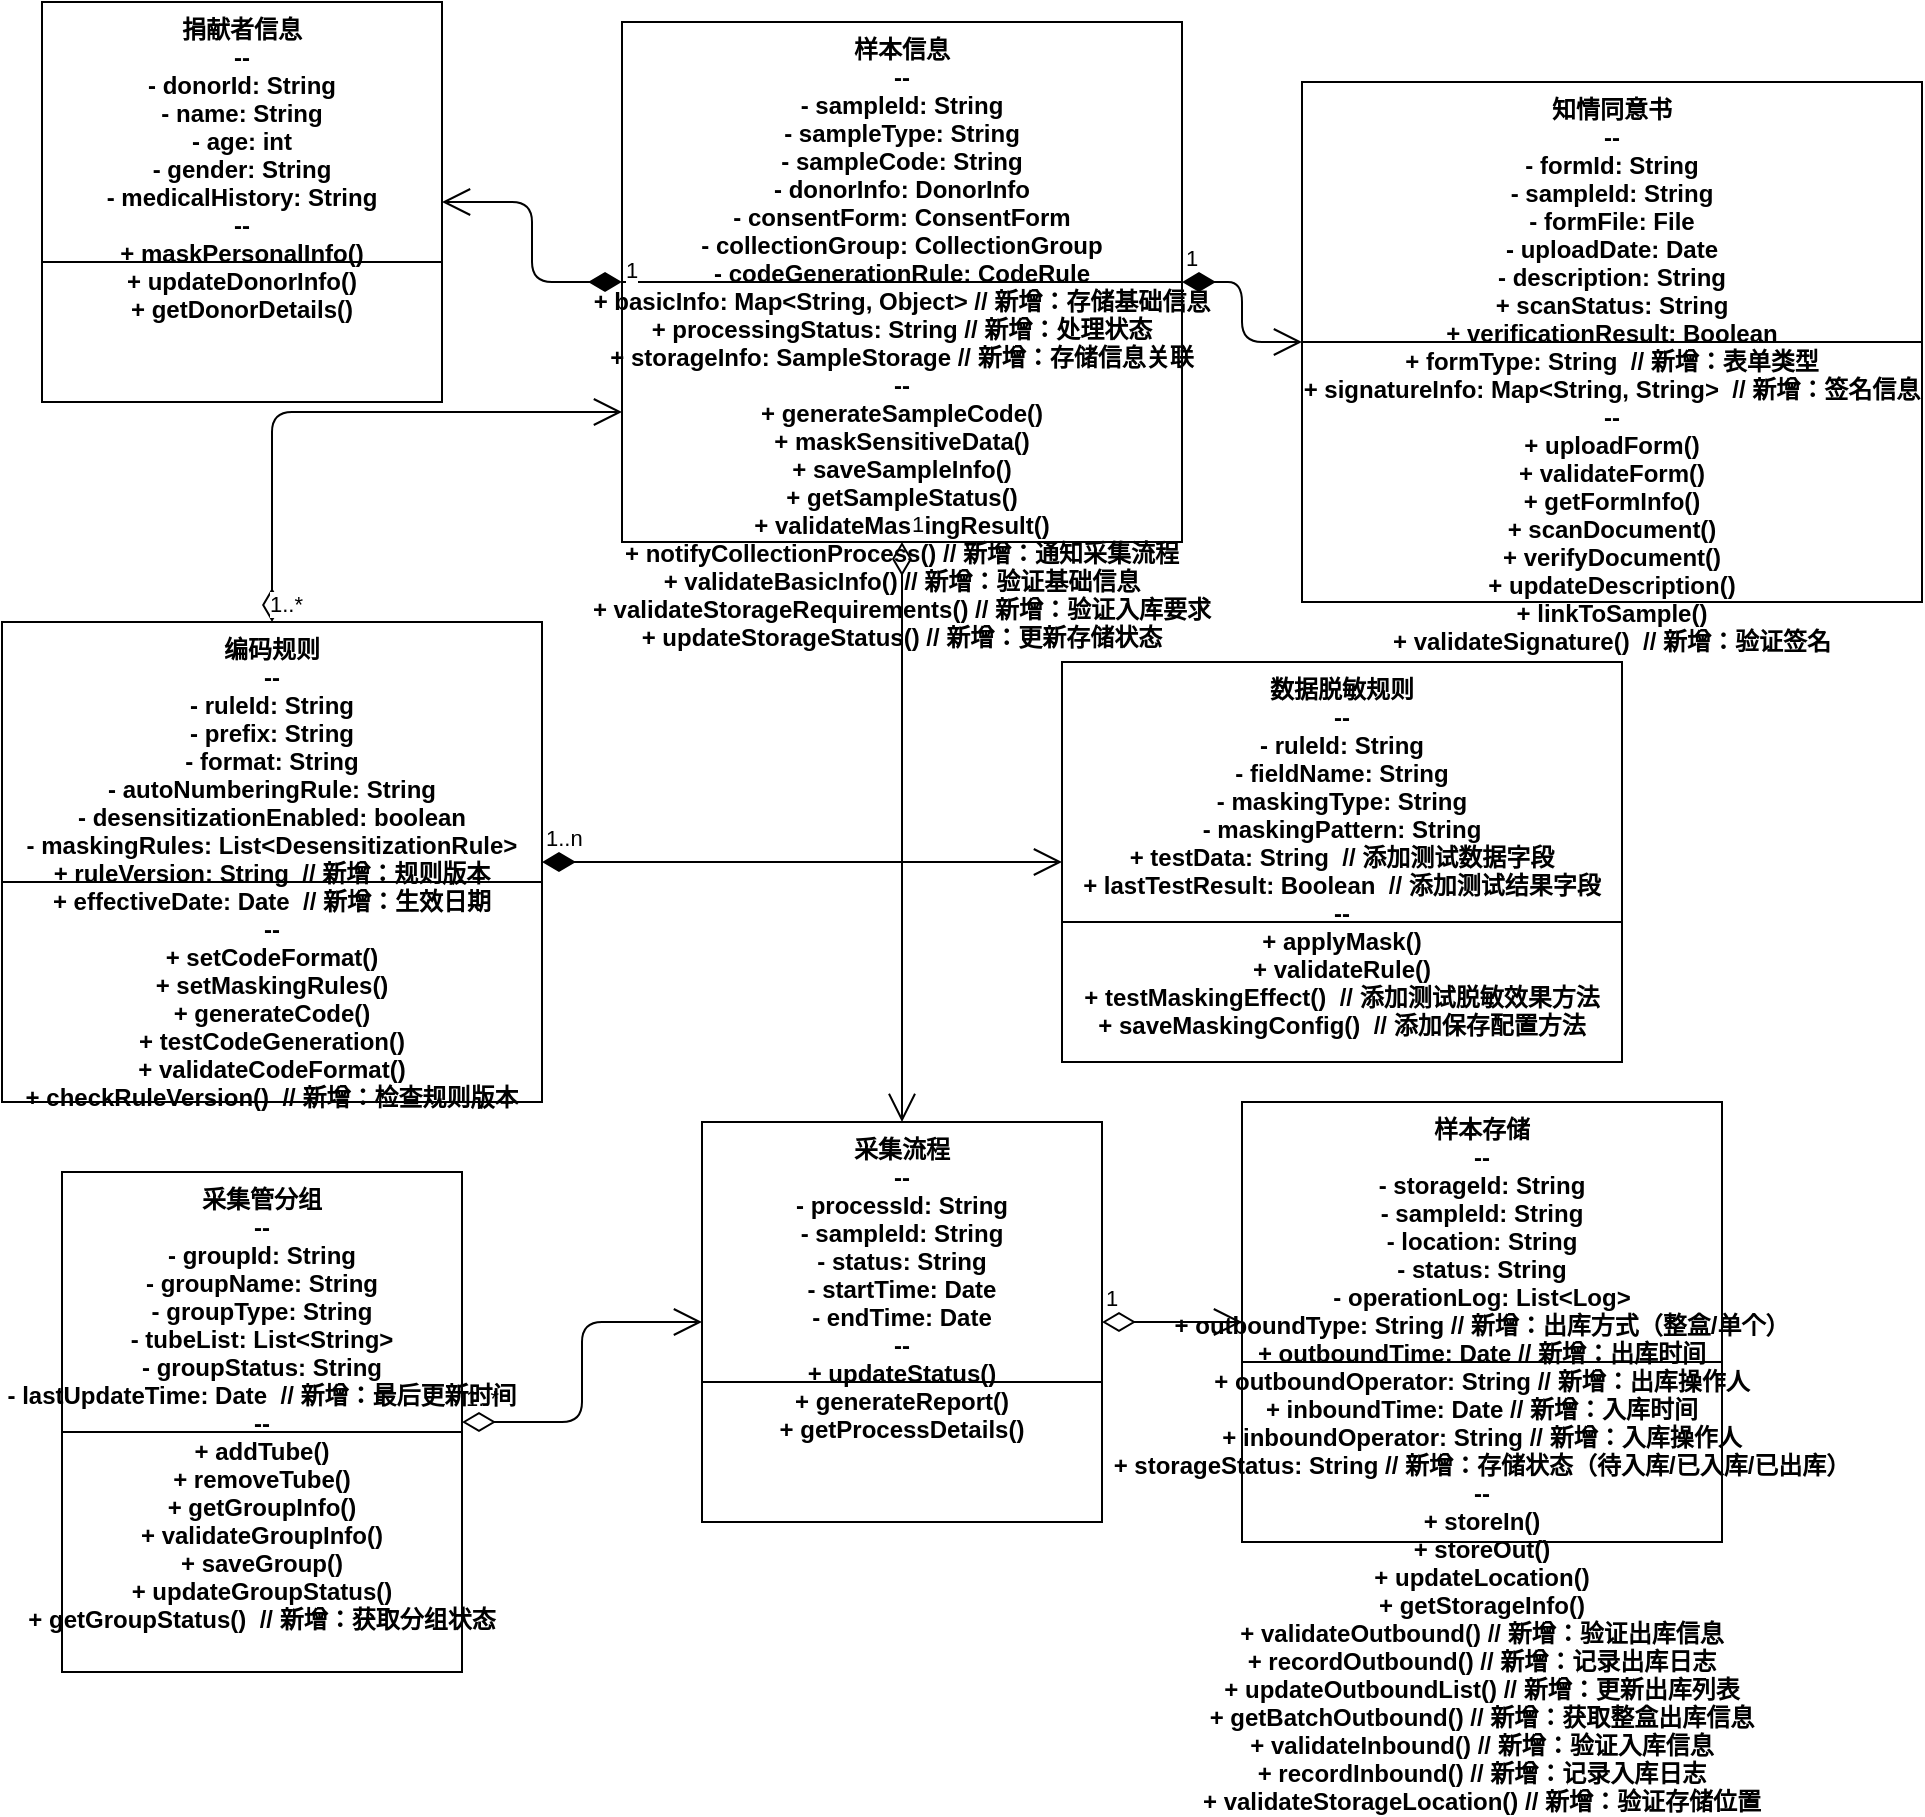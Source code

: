 <mxfile>
    <diagram id="sample-class-diagram" name="样本信息管理系统类图">
        <mxGraphModel dx="2233" dy="890" grid="1" gridSize="10" guides="1" tooltips="1" connect="1" arrows="1" fold="1" page="1" pageScale="1" pageWidth="827" pageHeight="1169" math="0" shadow="0">
            <root>
                <mxCell id="0"/>
                <mxCell id="1" parent="0"/>
                <mxCell id="SampleInfo" value="样本信息&#10;--&#10;- sampleId: String&#10;- sampleType: String&#10;- sampleCode: String&#10;- donorInfo: DonorInfo&#10;- consentForm: ConsentForm&#10;- collectionGroup: CollectionGroup&#10;- codeGenerationRule: CodeRule&#10;+ basicInfo: Map&lt;String, Object&gt;  // 新增：存储基础信息&#10;+ processingStatus: String  // 新增：处理状态&#10;+ storageInfo: SampleStorage  // 新增：存储信息关联&#10;--&#10;+ generateSampleCode()&#10;+ maskSensitiveData()&#10;+ saveSampleInfo()&#10;+ getSampleStatus()&#10;+ validateMaskingResult()&#10;+ notifyCollectionProcess()  // 新增：通知采集流程&#10;+ validateBasicInfo()  // 新增：验证基础信息&#10;+ validateStorageRequirements()  // 新增：验证入库要求&#10;+ updateStorageStatus()  // 新增：更新存储状态" style="swimlane;fontStyle=1;align=center;verticalAlign=top;childLayout=stackLayout;horizontal=1;startSize=130;horizontalStack=0;resizeParent=1;resizeParentMax=0;resizeLast=0;collapsible=1;marginBottom=0;" parent="1" vertex="1">
                    <mxGeometry x="260" y="10" width="280" height="260" as="geometry"/>
                </mxCell>
                <mxCell id="DonorInfo" value="捐献者信息&#10;--&#10;- donorId: String&#10;- name: String&#10;- age: int&#10;- gender: String&#10;- medicalHistory: String&#10;--&#10;+ maskPersonalInfo()&#10;+ updateDonorInfo()&#10;+ getDonorDetails()" style="swimlane;fontStyle=1;align=center;verticalAlign=top;childLayout=stackLayout;horizontal=1;startSize=130;horizontalStack=0;resizeParent=1;resizeParentMax=0;resizeLast=0;collapsible=1;marginBottom=0;" parent="1" vertex="1">
                    <mxGeometry x="-30" width="200" height="200" as="geometry"/>
                </mxCell>
                <mxCell id="ConsentForm" value="知情同意书&#10;--&#10;- formId: String&#10;- sampleId: String&#10;- formFile: File&#10;- uploadDate: Date&#10;- description: String&#10;+ scanStatus: String&#10;+ verificationResult: Boolean&#10;+ formType: String  // 新增：表单类型&#10;+ signatureInfo: Map&lt;String, String&gt;  // 新增：签名信息&#10;--&#10;+ uploadForm()&#10;+ validateForm()&#10;+ getFormInfo()&#10;+ scanDocument()&#10;+ verifyDocument()&#10;+ updateDescription()&#10;+ linkToSample()&#10;+ validateSignature()  // 新增：验证签名" style="swimlane;fontStyle=1;align=center;verticalAlign=top;childLayout=stackLayout;horizontal=1;startSize=130;horizontalStack=0;resizeParent=1;resizeParentMax=0;resizeLast=0;collapsible=1;marginBottom=0;" parent="1" vertex="1">
                    <mxGeometry x="600" y="40" width="310" height="260" as="geometry"/>
                </mxCell>
                <mxCell id="CollectionProcess" value="采集流程&#10;--&#10;- processId: String&#10;- sampleId: String&#10;- status: String&#10;- startTime: Date&#10;- endTime: Date&#10;--&#10;+ updateStatus()&#10;+ generateReport()&#10;+ getProcessDetails()" style="swimlane;fontStyle=1;align=center;verticalAlign=top;childLayout=stackLayout;horizontal=1;startSize=130;horizontalStack=0;resizeParent=1;resizeParentMax=0;resizeLast=0;collapsible=1;marginBottom=0;" parent="1" vertex="1">
                    <mxGeometry x="300" y="560" width="200" height="200" as="geometry"/>
                </mxCell>
                <mxCell id="SampleStorage" value="样本存储&#10;--&#10;- storageId: String&#10;- sampleId: String&#10;- location: String&#10;- status: String&#10;- operationLog: List&lt;Log&gt;&#10;+ outboundType: String  // 新增：出库方式（整盒/单个）&#10;+ outboundTime: Date  // 新增：出库时间&#10;+ outboundOperator: String  // 新增：出库操作人&#10;+ inboundTime: Date  // 新增：入库时间&#10;+ inboundOperator: String  // 新增：入库操作人&#10;+ storageStatus: String  // 新增：存储状态（待入库/已入库/已出库）&#10;--&#10;+ storeIn()&#10;+ storeOut()&#10;+ updateLocation()&#10;+ getStorageInfo()&#10;+ validateOutbound()  // 新增：验证出库信息&#10;+ recordOutbound()  // 新增：记录出库日志&#10;+ updateOutboundList()  // 新增：更新出库列表&#10;+ getBatchOutbound()  // 新增：获取整盒出库信息&#10;+ validateInbound()  // 新增：验证入库信息&#10;+ recordInbound()  // 新增：记录入库日志&#10;+ validateStorageLocation()  // 新增：验证存储位置" style="swimlane;fontStyle=1;align=center;verticalAlign=top;childLayout=stackLayout;horizontal=1;startSize=130;horizontalStack=0;resizeParent=1;resizeParentMax=0;resizeLast=0;collapsible=1;marginBottom=0;" parent="1" vertex="1">
                    <mxGeometry x="570" y="550" width="240" height="220" as="geometry"/>
                </mxCell>
                <mxCell id="CodeRule" value="编码规则&#10;--&#10;- ruleId: String&#10;- prefix: String&#10;- format: String&#10;- autoNumberingRule: String&#10;- desensitizationEnabled: boolean&#10;- maskingRules: List&lt;DesensitizationRule&gt;&#10;+ ruleVersion: String  // 新增：规则版本&#10;+ effectiveDate: Date  // 新增：生效日期&#10;--&#10;+ setCodeFormat()&#10;+ setMaskingRules()&#10;+ generateCode()&#10;+ testCodeGeneration()&#10;+ validateCodeFormat()&#10;+ checkRuleVersion()  // 新增：检查规则版本" style="swimlane;fontStyle=1;align=center;verticalAlign=top;childLayout=stackLayout;horizontal=1;startSize=130;horizontalStack=0;resizeParent=1;resizeParentMax=0;resizeLast=0;collapsible=1;marginBottom=0;" parent="1" vertex="1">
                    <mxGeometry x="-50" y="310" width="270" height="240" as="geometry"/>
                </mxCell>
                <mxCell id="DesensitizationRule" value="数据脱敏规则&#10;--&#10;- ruleId: String&#10;- fieldName: String&#10;- maskingType: String&#10;- maskingPattern: String&#10;+ testData: String  // 添加测试数据字段&#10;+ lastTestResult: Boolean  // 添加测试结果字段&#10;--&#10;+ applyMask()&#10;+ validateRule()&#10;+ testMaskingEffect()  // 添加测试脱敏效果方法&#10;+ saveMaskingConfig()  // 添加保存配置方法" style="swimlane;fontStyle=1;align=center;verticalAlign=top;childLayout=stackLayout;horizontal=1;startSize=130;horizontalStack=0;resizeParent=1;resizeParentMax=0;resizeLast=0;collapsible=1;marginBottom=0;" parent="1" vertex="1">
                    <mxGeometry x="480" y="330" width="280" height="200" as="geometry"/>
                </mxCell>
                <mxCell id="rel7" value="1..n" style="endArrow=open;html=1;endSize=12;startArrow=diamondThin;startSize=14;startFill=1;edgeStyle=orthogonalEdgeStyle;align=left;verticalAlign=bottom;exitX=1;exitY=0.5;exitDx=0;exitDy=0;entryX=0;entryY=0.5;entryDx=0;entryDy=0;" parent="1" source="CodeRule" target="DesensitizationRule" edge="1">
                    <mxGeometry x="-1" y="3" relative="1" as="geometry"/>
                </mxCell>
                <mxCell id="rel1" value="1" style="endArrow=open;html=1;endSize=12;startArrow=diamondThin;startSize=14;startFill=1;edgeStyle=orthogonalEdgeStyle;align=left;verticalAlign=bottom;exitX=0;exitY=0.5;exitDx=0;exitDy=0;entryX=1;entryY=0.5;entryDx=0;entryDy=0;" parent="1" source="SampleInfo" target="DonorInfo" edge="1">
                    <mxGeometry x="-1" y="3" relative="1" as="geometry"/>
                </mxCell>
                <mxCell id="rel2" value="1" style="endArrow=open;html=1;endSize=12;startArrow=diamondThin;startSize=14;startFill=1;edgeStyle=orthogonalEdgeStyle;align=left;verticalAlign=bottom;exitX=1;exitY=0.5;exitDx=0;exitDy=0;entryX=0;entryY=0.5;entryDx=0;entryDy=0;" parent="1" source="SampleInfo" target="ConsentForm" edge="1">
                    <mxGeometry x="-1" y="3" relative="1" as="geometry"/>
                </mxCell>
                <mxCell id="rel3" value="1" style="endArrow=open;html=1;endSize=12;startArrow=diamondThin;startSize=14;startFill=0;edgeStyle=orthogonalEdgeStyle;align=left;verticalAlign=bottom;exitX=0.5;exitY=1;exitDx=0;exitDy=0;entryX=0.5;entryY=0;entryDx=0;entryDy=0;" parent="1" source="SampleInfo" target="CollectionProcess" edge="1">
                    <mxGeometry x="-1" y="3" relative="1" as="geometry"/>
                </mxCell>
                <mxCell id="rel4" value="1..*" style="endArrow=open;html=1;endSize=12;startArrow=diamondThin;startSize=14;startFill=0;edgeStyle=orthogonalEdgeStyle;align=left;verticalAlign=bottom;exitX=1;exitY=0.5;exitDx=0;exitDy=0;entryX=0;entryY=0.5;entryDx=0;entryDy=0;" parent="1" source="CollectionGroup" target="CollectionProcess" edge="1">
                    <mxGeometry x="-1" y="3" relative="1" as="geometry"/>
                </mxCell>
                <mxCell id="rel5" value="1" style="endArrow=open;html=1;endSize=12;startArrow=diamondThin;startSize=14;startFill=0;edgeStyle=orthogonalEdgeStyle;align=left;verticalAlign=bottom;exitX=1;exitY=0.5;exitDx=0;exitDy=0;entryX=0;entryY=0.5;entryDx=0;entryDy=0;" parent="1" source="CollectionProcess" target="SampleStorage" edge="1">
                    <mxGeometry x="-1" y="3" relative="1" as="geometry"/>
                </mxCell>
                <mxCell id="rel6" value="1..*" style="endArrow=open;html=1;endSize=12;startArrow=diamondThin;startSize=14;startFill=0;edgeStyle=orthogonalEdgeStyle;align=left;verticalAlign=bottom;exitX=0.5;exitY=0;exitDx=0;exitDy=0;entryX=0;entryY=0.75;entryDx=0;entryDy=0;" parent="1" source="CodeRule" target="SampleInfo" edge="1">
                    <mxGeometry x="-1" y="3" relative="1" as="geometry"/>
                </mxCell>
                <mxCell id="CollectionGroup" value="采集管分组&#10;--&#10;- groupId: String&#10;- groupName: String&#10;- groupType: String&#10;- tubeList: List&lt;String&gt;&#10;- groupStatus: String&#10;- lastUpdateTime: Date  // 新增：最后更新时间&#10;--&#10;+ addTube()&#10;+ removeTube()&#10;+ getGroupInfo()&#10;+ validateGroupInfo()&#10;+ saveGroup()&#10;+ updateGroupStatus()&#10;+ getGroupStatus()  // 新增：获取分组状态" style="swimlane;fontStyle=1;align=center;verticalAlign=top;childLayout=stackLayout;horizontal=1;startSize=130;horizontalStack=0;resizeParent=1;resizeParentMax=0;resizeLast=0;collapsible=1;marginBottom=0;" parent="1" vertex="1">
                    <mxGeometry x="-20" y="585" width="200" height="250" as="geometry"/>
                </mxCell>
            </root>
        </mxGraphModel>
    </diagram>
</mxfile>